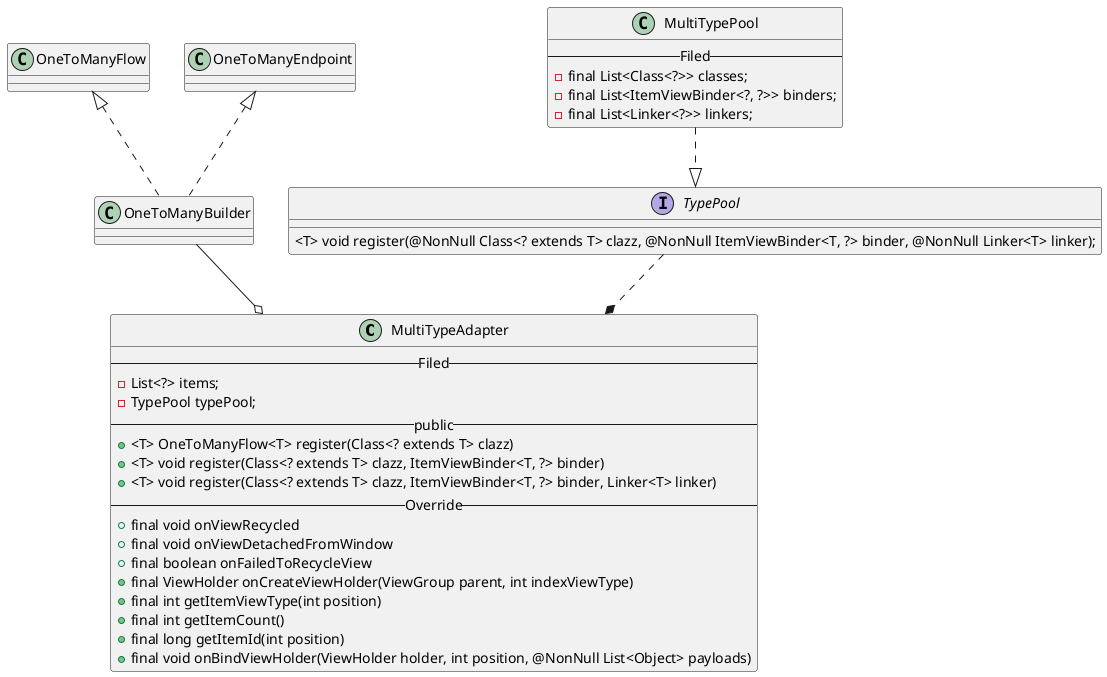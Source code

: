 @startuml
class MultiTypeAdapter{
  -- Filed --
  - List<?> items;
  - TypePool typePool;
  -- public --
  + <T> OneToManyFlow<T> register(Class<? extends T> clazz)
  + <T> void register(Class<? extends T> clazz, ItemViewBinder<T, ?> binder)
  + <T> void register(Class<? extends T> clazz, ItemViewBinder<T, ?> binder, Linker<T> linker)
  -- Override --
  + final void onViewRecycled
  + final void onViewDetachedFromWindow
  + final boolean onFailedToRecycleView
  + final ViewHolder onCreateViewHolder(ViewGroup parent, int indexViewType)
  + final int getItemViewType(int position)
  + final int getItemCount()
  + final long getItemId(int position)
  + final void onBindViewHolder(ViewHolder holder, int position, @NonNull List<Object> payloads)
}

OneToManyBuilder --o MultiTypeAdapter

OneToManyFlow <|.. OneToManyBuilder
OneToManyEndpoint <|.. OneToManyBuilder



interface TypePool{
  <T> void register(@NonNull Class<? extends T> clazz, @NonNull ItemViewBinder<T, ?> binder, @NonNull Linker<T> linker);
}

class MultiTypePool{
  -- Filed --
  - final List<Class<?>> classes;
  - final List<ItemViewBinder<?, ?>> binders;
  - final List<Linker<?>> linkers;
}

TypePool ..* MultiTypeAdapter

MultiTypePool ..|> TypePool


@enduml